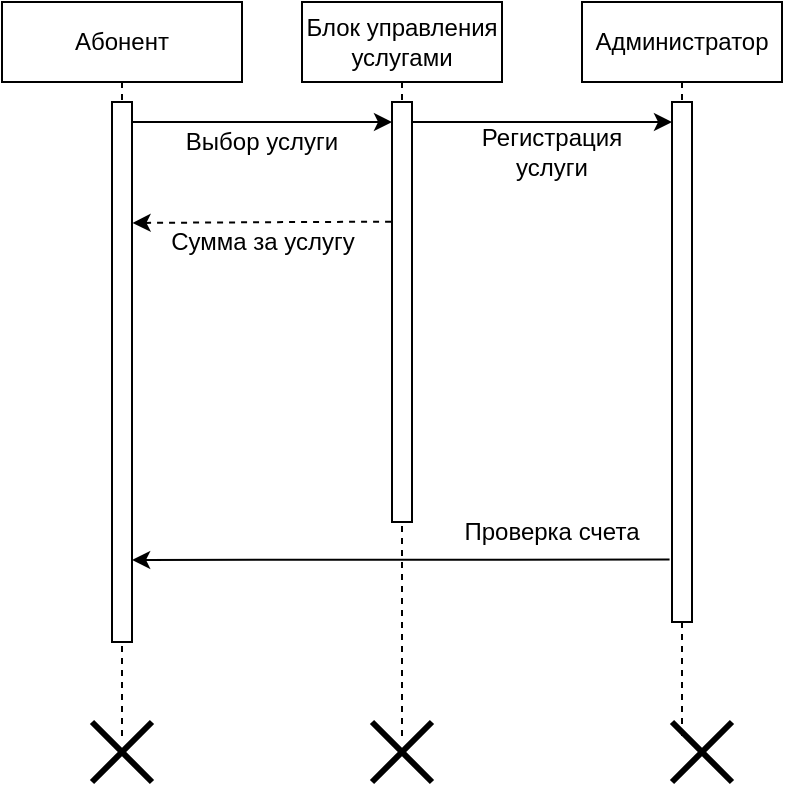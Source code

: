 <mxfile version="20.5.3" type="device"><diagram id="NjXojz3i-dwFEGPOhGBF" name="Страница 1"><mxGraphModel dx="715" dy="341" grid="1" gridSize="10" guides="1" tooltips="1" connect="1" arrows="1" fold="1" page="1" pageScale="1" pageWidth="827" pageHeight="1169" math="0" shadow="0"><root><mxCell id="0"/><mxCell id="1" parent="0"/><mxCell id="CxX-y0zGMC4Y_HhpMInW-1" value="Абонент" style="shape=umlLifeline;perimeter=lifelinePerimeter;whiteSpace=wrap;html=1;container=1;collapsible=0;recursiveResize=0;outlineConnect=0;" vertex="1" parent="1"><mxGeometry x="90" y="30" width="120" height="370" as="geometry"/></mxCell><mxCell id="CxX-y0zGMC4Y_HhpMInW-5" value="" style="html=1;points=[];perimeter=orthogonalPerimeter;" vertex="1" parent="CxX-y0zGMC4Y_HhpMInW-1"><mxGeometry x="55" y="50" width="10" height="270" as="geometry"/></mxCell><mxCell id="CxX-y0zGMC4Y_HhpMInW-4" value="Блок управления услугами" style="shape=umlLifeline;perimeter=lifelinePerimeter;whiteSpace=wrap;html=1;container=1;collapsible=0;recursiveResize=0;outlineConnect=0;" vertex="1" parent="1"><mxGeometry x="240" y="30" width="100" height="370" as="geometry"/></mxCell><mxCell id="CxX-y0zGMC4Y_HhpMInW-6" value="" style="html=1;points=[];perimeter=orthogonalPerimeter;" vertex="1" parent="CxX-y0zGMC4Y_HhpMInW-4"><mxGeometry x="45" y="50" width="10" height="210" as="geometry"/></mxCell><mxCell id="CxX-y0zGMC4Y_HhpMInW-7" value="Администратор" style="shape=umlLifeline;perimeter=lifelinePerimeter;whiteSpace=wrap;html=1;container=1;collapsible=0;recursiveResize=0;outlineConnect=0;" vertex="1" parent="1"><mxGeometry x="380" y="30" width="100" height="370" as="geometry"/></mxCell><mxCell id="CxX-y0zGMC4Y_HhpMInW-8" value="" style="html=1;points=[];perimeter=orthogonalPerimeter;" vertex="1" parent="CxX-y0zGMC4Y_HhpMInW-7"><mxGeometry x="45" y="50" width="10" height="260" as="geometry"/></mxCell><mxCell id="CxX-y0zGMC4Y_HhpMInW-11" value="" style="edgeStyle=orthogonalEdgeStyle;rounded=0;orthogonalLoop=1;jettySize=auto;html=1;" edge="1" parent="1" source="CxX-y0zGMC4Y_HhpMInW-5"><mxGeometry relative="1" as="geometry"><mxPoint x="285.0" y="90" as="targetPoint"/><Array as="points"><mxPoint x="220" y="90"/><mxPoint x="220" y="90"/></Array></mxGeometry></mxCell><mxCell id="CxX-y0zGMC4Y_HhpMInW-15" value="" style="shape=umlDestroy;whiteSpace=wrap;html=1;strokeWidth=3;" vertex="1" parent="1"><mxGeometry x="135" y="390" width="30" height="30" as="geometry"/></mxCell><mxCell id="CxX-y0zGMC4Y_HhpMInW-16" value="" style="shape=umlDestroy;whiteSpace=wrap;html=1;strokeWidth=3;" vertex="1" parent="1"><mxGeometry x="275" y="390" width="30" height="30" as="geometry"/></mxCell><mxCell id="CxX-y0zGMC4Y_HhpMInW-17" value="" style="shape=umlDestroy;whiteSpace=wrap;html=1;strokeWidth=3;" vertex="1" parent="1"><mxGeometry x="425" y="390" width="30" height="30" as="geometry"/></mxCell><mxCell id="CxX-y0zGMC4Y_HhpMInW-22" value="" style="endArrow=classic;html=1;rounded=0;strokeWidth=1;endSize=6;sourcePerimeterSpacing=0;targetPerimeterSpacing=0;exitX=-0.046;exitY=0.285;exitDx=0;exitDy=0;exitPerimeter=0;entryX=1.029;entryY=0.224;entryDx=0;entryDy=0;entryPerimeter=0;dashed=1;" edge="1" parent="1" source="CxX-y0zGMC4Y_HhpMInW-6" target="CxX-y0zGMC4Y_HhpMInW-5"><mxGeometry width="50" height="50" relative="1" as="geometry"><mxPoint x="280" y="140" as="sourcePoint"/><mxPoint x="160" y="140" as="targetPoint"/><Array as="points"><mxPoint x="240" y="140"/></Array></mxGeometry></mxCell><mxCell id="CxX-y0zGMC4Y_HhpMInW-23" value="" style="edgeStyle=orthogonalEdgeStyle;rounded=0;orthogonalLoop=1;jettySize=auto;html=1;" edge="1" parent="1"><mxGeometry relative="1" as="geometry"><mxPoint x="295" y="90" as="sourcePoint"/><mxPoint x="425.0" y="90" as="targetPoint"/><Array as="points"><mxPoint x="360" y="90"/><mxPoint x="360" y="90"/></Array></mxGeometry></mxCell><mxCell id="CxX-y0zGMC4Y_HhpMInW-24" value="Регистрация услуги" style="text;html=1;strokeColor=none;fillColor=none;align=center;verticalAlign=middle;whiteSpace=wrap;rounded=0;" vertex="1" parent="1"><mxGeometry x="330" y="90" width="70" height="30" as="geometry"/></mxCell><mxCell id="CxX-y0zGMC4Y_HhpMInW-14" value="Выбор услуги" style="text;html=1;strokeColor=none;fillColor=none;align=center;verticalAlign=middle;whiteSpace=wrap;rounded=0;" vertex="1" parent="1"><mxGeometry x="180" y="80" width="80" height="40" as="geometry"/></mxCell><mxCell id="CxX-y0zGMC4Y_HhpMInW-25" value="Сумма за услугу" style="text;html=1;strokeColor=none;fillColor=none;align=center;verticalAlign=middle;whiteSpace=wrap;rounded=0;" vertex="1" parent="1"><mxGeometry x="172.5" y="130" width="95" height="40" as="geometry"/></mxCell><mxCell id="CxX-y0zGMC4Y_HhpMInW-27" value="" style="endArrow=classic;html=1;rounded=0;strokeWidth=1;endSize=6;sourcePerimeterSpacing=0;targetPerimeterSpacing=0;entryX=1.007;entryY=0.848;entryDx=0;entryDy=0;entryPerimeter=0;exitX=-0.122;exitY=0.88;exitDx=0;exitDy=0;exitPerimeter=0;" edge="1" parent="1" source="CxX-y0zGMC4Y_HhpMInW-8" target="CxX-y0zGMC4Y_HhpMInW-5"><mxGeometry width="50" height="50" relative="1" as="geometry"><mxPoint x="410" y="309" as="sourcePoint"/><mxPoint x="310" y="310" as="targetPoint"/></mxGeometry></mxCell><mxCell id="CxX-y0zGMC4Y_HhpMInW-28" value="Проверка счета" style="text;html=1;strokeColor=none;fillColor=none;align=center;verticalAlign=middle;whiteSpace=wrap;rounded=0;" vertex="1" parent="1"><mxGeometry x="320" y="280" width="90" height="30" as="geometry"/></mxCell></root></mxGraphModel></diagram></mxfile>